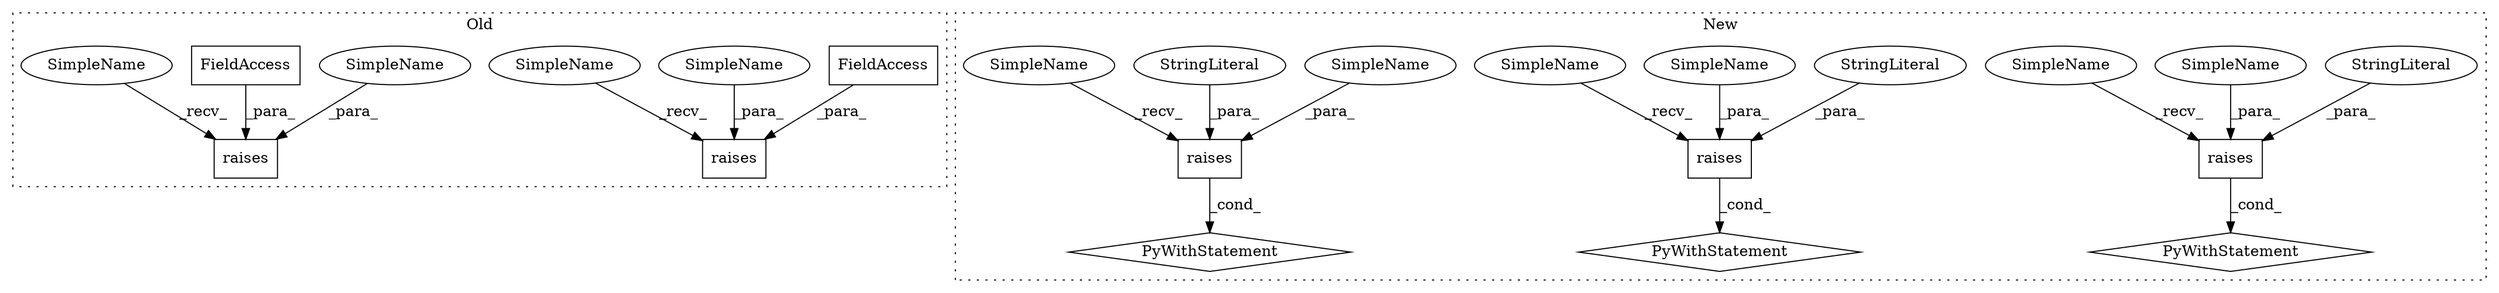digraph G {
subgraph cluster0 {
1 [label="raises" a="32" s="13527,13572" l="7,1" shape="box"];
5 [label="FieldAccess" a="22" s="13545" l="8" shape="box"];
9 [label="raises" a="32" s="13743,13789" l="7,1" shape="box"];
10 [label="FieldAccess" a="22" s="13761" l="8" shape="box"];
17 [label="SimpleName" a="42" s="13534" l="10" shape="ellipse"];
18 [label="SimpleName" a="42" s="13750" l="10" shape="ellipse"];
19 [label="SimpleName" a="42" s="13520" l="6" shape="ellipse"];
20 [label="SimpleName" a="42" s="13736" l="6" shape="ellipse"];
label = "Old";
style="dotted";
}
subgraph cluster1 {
2 [label="PyWithStatement" a="104" s="13113,13169" l="10,2" shape="diamond"];
3 [label="raises" a="32" s="13130,13168" l="7,1" shape="box"];
4 [label="StringLiteral" a="45" s="13148" l="20" shape="ellipse"];
6 [label="raises" a="32" s="13291,13343" l="7,1" shape="box"];
7 [label="StringLiteral" a="45" s="13309" l="34" shape="ellipse"];
8 [label="PyWithStatement" a="104" s="13274,13344" l="10,2" shape="diamond"];
11 [label="raises" a="32" s="13686,13710" l="7,1" shape="box"];
12 [label="PyWithStatement" a="104" s="13669,13711" l="10,2" shape="diamond"];
13 [label="StringLiteral" a="45" s="13704" l="6" shape="ellipse"];
14 [label="SimpleName" a="42" s="13693" l="10" shape="ellipse"];
15 [label="SimpleName" a="42" s="13137" l="10" shape="ellipse"];
16 [label="SimpleName" a="42" s="13298" l="10" shape="ellipse"];
21 [label="SimpleName" a="42" s="13123" l="6" shape="ellipse"];
22 [label="SimpleName" a="42" s="13679" l="6" shape="ellipse"];
23 [label="SimpleName" a="42" s="13284" l="6" shape="ellipse"];
label = "New";
style="dotted";
}
3 -> 2 [label="_cond_"];
4 -> 3 [label="_para_"];
5 -> 1 [label="_para_"];
6 -> 8 [label="_cond_"];
7 -> 6 [label="_para_"];
10 -> 9 [label="_para_"];
11 -> 12 [label="_cond_"];
13 -> 11 [label="_para_"];
14 -> 11 [label="_para_"];
15 -> 3 [label="_para_"];
16 -> 6 [label="_para_"];
17 -> 1 [label="_para_"];
18 -> 9 [label="_para_"];
19 -> 1 [label="_recv_"];
20 -> 9 [label="_recv_"];
21 -> 3 [label="_recv_"];
22 -> 11 [label="_recv_"];
23 -> 6 [label="_recv_"];
}